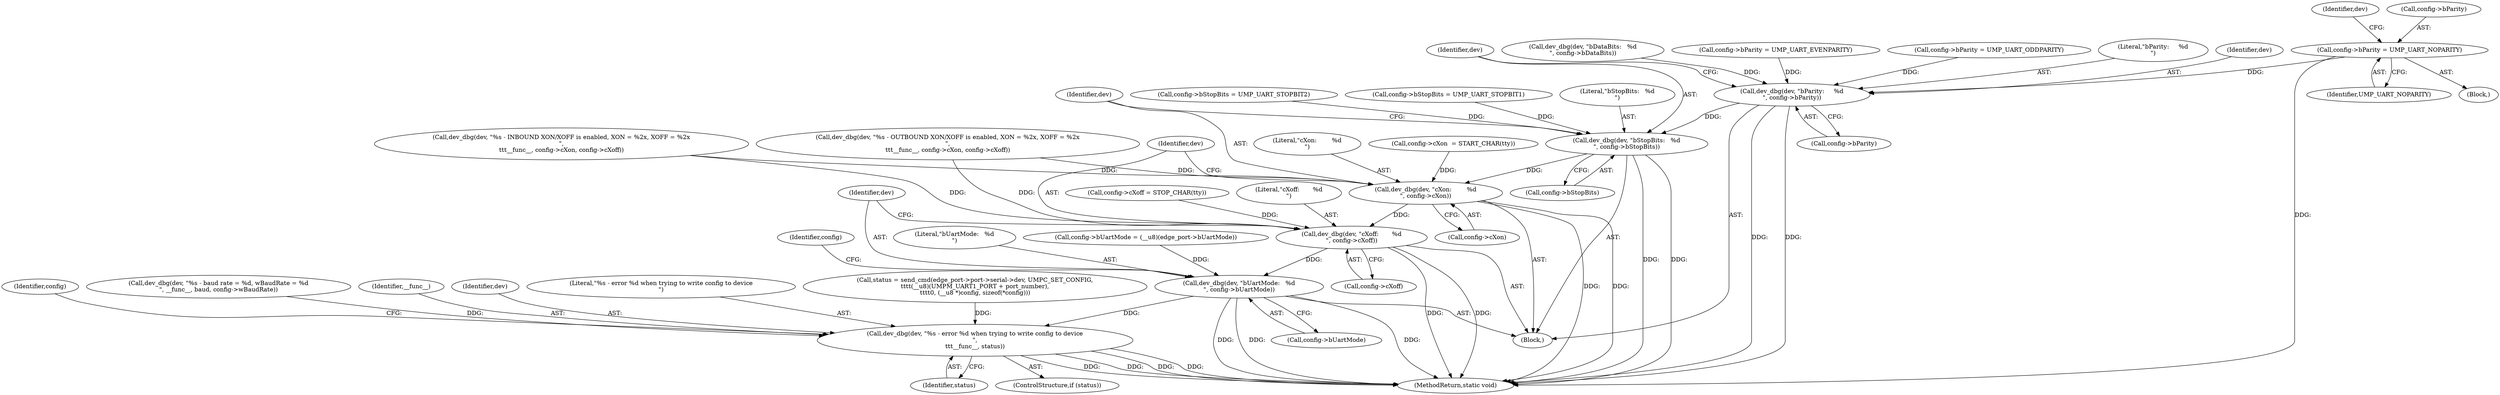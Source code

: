 digraph "0_linux_6aeb75e6adfaed16e58780309613a578fe1ee90b@pointer" {
"1000277" [label="(Call,config->bParity = UMP_UART_NOPARITY)"];
"1000475" [label="(Call,dev_dbg(dev, \"bParity:     %d\n\", config->bParity))"];
"1000481" [label="(Call,dev_dbg(dev, \"bStopBits:   %d\n\", config->bStopBits))"];
"1000487" [label="(Call,dev_dbg(dev, \"cXon:        %d\n\", config->cXon))"];
"1000493" [label="(Call,dev_dbg(dev, \"cXoff:       %d\n\", config->cXoff))"];
"1000499" [label="(Call,dev_dbg(dev, \"bUartMode:   %d\n\", config->bUartMode))"];
"1000540" [label="(Call,dev_dbg(dev, \"%s - error %d when trying to write config to device\n\",\n\t\t\t__func__, status))"];
"1000283" [label="(Identifier,dev)"];
"1000493" [label="(Call,dev_dbg(dev, \"cXoff:       %d\n\", config->cXoff))"];
"1000338" [label="(Call,config->cXon  = START_CHAR(tty))"];
"1000496" [label="(Call,config->cXoff)"];
"1000541" [label="(Identifier,dev)"];
"1000114" [label="(Block,)"];
"1000477" [label="(Literal,\"bParity:     %d\n\")"];
"1000488" [label="(Identifier,dev)"];
"1000359" [label="(Call,dev_dbg(dev, \"%s - INBOUND XON/XOFF is enabled, XON = %2x, XOFF = %2x\n\",\n\t\t\t__func__, config->cXon, config->cXoff))"];
"1000476" [label="(Identifier,dev)"];
"1000291" [label="(Call,config->bStopBits = UMP_UART_STOPBIT2)"];
"1000499" [label="(Call,dev_dbg(dev, \"bUartMode:   %d\n\", config->bUartMode))"];
"1000277" [label="(Call,config->bParity = UMP_UART_NOPARITY)"];
"1000469" [label="(Call,dev_dbg(dev, \"bDataBits:   %d\n\", config->bDataBits))"];
"1000544" [label="(Identifier,status)"];
"1000542" [label="(Literal,\"%s - error %d when trying to write config to device\n\")"];
"1000383" [label="(Call,dev_dbg(dev, \"%s - OUTBOUND XON/XOFF is enabled, XON = %2x, XOFF = %2x\n\",\n\t\t\t__func__, config->cXon, config->cXoff))"];
"1000484" [label="(Call,config->bStopBits)"];
"1000508" [label="(Identifier,config)"];
"1000266" [label="(Call,config->bParity = UMP_UART_EVENPARITY)"];
"1000250" [label="(Call,config->bParity = UMP_UART_ODDPARITY)"];
"1000489" [label="(Literal,\"cXon:        %d\n\")"];
"1000344" [label="(Call,config->cXoff = STOP_CHAR(tty))"];
"1000547" [label="(MethodReturn,static void)"];
"1000475" [label="(Call,dev_dbg(dev, \"bParity:     %d\n\", config->bParity))"];
"1000281" [label="(Identifier,UMP_UART_NOPARITY)"];
"1000500" [label="(Identifier,dev)"];
"1000501" [label="(Literal,\"bUartMode:   %d\n\")"];
"1000302" [label="(Call,config->bStopBits = UMP_UART_STOPBIT1)"];
"1000487" [label="(Call,dev_dbg(dev, \"cXon:        %d\n\", config->cXon))"];
"1000176" [label="(Call,config->bUartMode = (__u8)(edge_port->bUartMode))"];
"1000478" [label="(Call,config->bParity)"];
"1000515" [label="(Call,status = send_cmd(edge_port->port->serial->dev, UMPC_SET_CONFIG,\n\t\t\t\t(__u8)(UMPM_UART1_PORT + port_number),\n\t\t\t\t0, (__u8 *)config, sizeof(*config)))"];
"1000546" [label="(Identifier,config)"];
"1000490" [label="(Call,config->cXon)"];
"1000494" [label="(Identifier,dev)"];
"1000483" [label="(Literal,\"bStopBits:   %d\n\")"];
"1000482" [label="(Identifier,dev)"];
"1000502" [label="(Call,config->bUartMode)"];
"1000538" [label="(ControlStructure,if (status))"];
"1000445" [label="(Call,dev_dbg(dev, \"%s - baud rate = %d, wBaudRate = %d\n\", __func__, baud, config->wBaudRate))"];
"1000543" [label="(Identifier,__func__)"];
"1000495" [label="(Literal,\"cXoff:       %d\n\")"];
"1000278" [label="(Call,config->bParity)"];
"1000481" [label="(Call,dev_dbg(dev, \"bStopBits:   %d\n\", config->bStopBits))"];
"1000540" [label="(Call,dev_dbg(dev, \"%s - error %d when trying to write config to device\n\",\n\t\t\t__func__, status))"];
"1000276" [label="(Block,)"];
"1000277" -> "1000276"  [label="AST: "];
"1000277" -> "1000281"  [label="CFG: "];
"1000278" -> "1000277"  [label="AST: "];
"1000281" -> "1000277"  [label="AST: "];
"1000283" -> "1000277"  [label="CFG: "];
"1000277" -> "1000547"  [label="DDG: "];
"1000277" -> "1000475"  [label="DDG: "];
"1000475" -> "1000114"  [label="AST: "];
"1000475" -> "1000478"  [label="CFG: "];
"1000476" -> "1000475"  [label="AST: "];
"1000477" -> "1000475"  [label="AST: "];
"1000478" -> "1000475"  [label="AST: "];
"1000482" -> "1000475"  [label="CFG: "];
"1000475" -> "1000547"  [label="DDG: "];
"1000475" -> "1000547"  [label="DDG: "];
"1000469" -> "1000475"  [label="DDG: "];
"1000250" -> "1000475"  [label="DDG: "];
"1000266" -> "1000475"  [label="DDG: "];
"1000475" -> "1000481"  [label="DDG: "];
"1000481" -> "1000114"  [label="AST: "];
"1000481" -> "1000484"  [label="CFG: "];
"1000482" -> "1000481"  [label="AST: "];
"1000483" -> "1000481"  [label="AST: "];
"1000484" -> "1000481"  [label="AST: "];
"1000488" -> "1000481"  [label="CFG: "];
"1000481" -> "1000547"  [label="DDG: "];
"1000481" -> "1000547"  [label="DDG: "];
"1000291" -> "1000481"  [label="DDG: "];
"1000302" -> "1000481"  [label="DDG: "];
"1000481" -> "1000487"  [label="DDG: "];
"1000487" -> "1000114"  [label="AST: "];
"1000487" -> "1000490"  [label="CFG: "];
"1000488" -> "1000487"  [label="AST: "];
"1000489" -> "1000487"  [label="AST: "];
"1000490" -> "1000487"  [label="AST: "];
"1000494" -> "1000487"  [label="CFG: "];
"1000487" -> "1000547"  [label="DDG: "];
"1000487" -> "1000547"  [label="DDG: "];
"1000338" -> "1000487"  [label="DDG: "];
"1000383" -> "1000487"  [label="DDG: "];
"1000359" -> "1000487"  [label="DDG: "];
"1000487" -> "1000493"  [label="DDG: "];
"1000493" -> "1000114"  [label="AST: "];
"1000493" -> "1000496"  [label="CFG: "];
"1000494" -> "1000493"  [label="AST: "];
"1000495" -> "1000493"  [label="AST: "];
"1000496" -> "1000493"  [label="AST: "];
"1000500" -> "1000493"  [label="CFG: "];
"1000493" -> "1000547"  [label="DDG: "];
"1000493" -> "1000547"  [label="DDG: "];
"1000359" -> "1000493"  [label="DDG: "];
"1000383" -> "1000493"  [label="DDG: "];
"1000344" -> "1000493"  [label="DDG: "];
"1000493" -> "1000499"  [label="DDG: "];
"1000499" -> "1000114"  [label="AST: "];
"1000499" -> "1000502"  [label="CFG: "];
"1000500" -> "1000499"  [label="AST: "];
"1000501" -> "1000499"  [label="AST: "];
"1000502" -> "1000499"  [label="AST: "];
"1000508" -> "1000499"  [label="CFG: "];
"1000499" -> "1000547"  [label="DDG: "];
"1000499" -> "1000547"  [label="DDG: "];
"1000499" -> "1000547"  [label="DDG: "];
"1000176" -> "1000499"  [label="DDG: "];
"1000499" -> "1000540"  [label="DDG: "];
"1000540" -> "1000538"  [label="AST: "];
"1000540" -> "1000544"  [label="CFG: "];
"1000541" -> "1000540"  [label="AST: "];
"1000542" -> "1000540"  [label="AST: "];
"1000543" -> "1000540"  [label="AST: "];
"1000544" -> "1000540"  [label="AST: "];
"1000546" -> "1000540"  [label="CFG: "];
"1000540" -> "1000547"  [label="DDG: "];
"1000540" -> "1000547"  [label="DDG: "];
"1000540" -> "1000547"  [label="DDG: "];
"1000540" -> "1000547"  [label="DDG: "];
"1000445" -> "1000540"  [label="DDG: "];
"1000515" -> "1000540"  [label="DDG: "];
}
